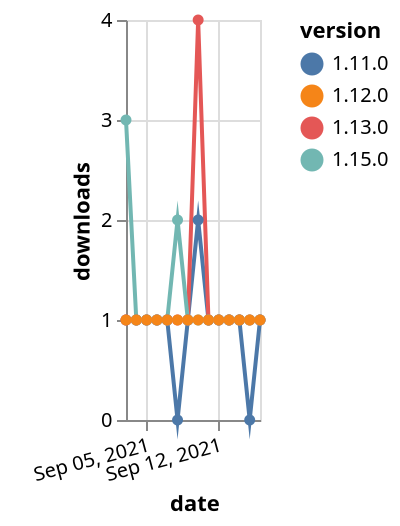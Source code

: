 {"$schema": "https://vega.github.io/schema/vega-lite/v5.json", "description": "A simple bar chart with embedded data.", "data": {"values": [{"date": "2021-09-03", "total": 332, "delta": 1, "version": "1.11.0"}, {"date": "2021-09-04", "total": 333, "delta": 1, "version": "1.11.0"}, {"date": "2021-09-05", "total": 334, "delta": 1, "version": "1.11.0"}, {"date": "2021-09-06", "total": 335, "delta": 1, "version": "1.11.0"}, {"date": "2021-09-07", "total": 336, "delta": 1, "version": "1.11.0"}, {"date": "2021-09-08", "total": 336, "delta": 0, "version": "1.11.0"}, {"date": "2021-09-09", "total": 337, "delta": 1, "version": "1.11.0"}, {"date": "2021-09-10", "total": 339, "delta": 2, "version": "1.11.0"}, {"date": "2021-09-11", "total": 340, "delta": 1, "version": "1.11.0"}, {"date": "2021-09-12", "total": 341, "delta": 1, "version": "1.11.0"}, {"date": "2021-09-13", "total": 342, "delta": 1, "version": "1.11.0"}, {"date": "2021-09-14", "total": 343, "delta": 1, "version": "1.11.0"}, {"date": "2021-09-15", "total": 343, "delta": 0, "version": "1.11.0"}, {"date": "2021-09-16", "total": 344, "delta": 1, "version": "1.11.0"}, {"date": "2021-09-03", "total": 287, "delta": 1, "version": "1.13.0"}, {"date": "2021-09-04", "total": 288, "delta": 1, "version": "1.13.0"}, {"date": "2021-09-05", "total": 289, "delta": 1, "version": "1.13.0"}, {"date": "2021-09-06", "total": 290, "delta": 1, "version": "1.13.0"}, {"date": "2021-09-07", "total": 291, "delta": 1, "version": "1.13.0"}, {"date": "2021-09-08", "total": 292, "delta": 1, "version": "1.13.0"}, {"date": "2021-09-09", "total": 293, "delta": 1, "version": "1.13.0"}, {"date": "2021-09-10", "total": 297, "delta": 4, "version": "1.13.0"}, {"date": "2021-09-11", "total": 298, "delta": 1, "version": "1.13.0"}, {"date": "2021-09-12", "total": 299, "delta": 1, "version": "1.13.0"}, {"date": "2021-09-13", "total": 300, "delta": 1, "version": "1.13.0"}, {"date": "2021-09-14", "total": 301, "delta": 1, "version": "1.13.0"}, {"date": "2021-09-15", "total": 302, "delta": 1, "version": "1.13.0"}, {"date": "2021-09-16", "total": 303, "delta": 1, "version": "1.13.0"}, {"date": "2021-09-03", "total": 120, "delta": 3, "version": "1.15.0"}, {"date": "2021-09-04", "total": 121, "delta": 1, "version": "1.15.0"}, {"date": "2021-09-05", "total": 122, "delta": 1, "version": "1.15.0"}, {"date": "2021-09-06", "total": 123, "delta": 1, "version": "1.15.0"}, {"date": "2021-09-07", "total": 124, "delta": 1, "version": "1.15.0"}, {"date": "2021-09-08", "total": 126, "delta": 2, "version": "1.15.0"}, {"date": "2021-09-09", "total": 127, "delta": 1, "version": "1.15.0"}, {"date": "2021-09-10", "total": 128, "delta": 1, "version": "1.15.0"}, {"date": "2021-09-11", "total": 129, "delta": 1, "version": "1.15.0"}, {"date": "2021-09-12", "total": 130, "delta": 1, "version": "1.15.0"}, {"date": "2021-09-13", "total": 131, "delta": 1, "version": "1.15.0"}, {"date": "2021-09-14", "total": 132, "delta": 1, "version": "1.15.0"}, {"date": "2021-09-15", "total": 133, "delta": 1, "version": "1.15.0"}, {"date": "2021-09-16", "total": 134, "delta": 1, "version": "1.15.0"}, {"date": "2021-09-03", "total": 178, "delta": 1, "version": "1.12.0"}, {"date": "2021-09-04", "total": 179, "delta": 1, "version": "1.12.0"}, {"date": "2021-09-05", "total": 180, "delta": 1, "version": "1.12.0"}, {"date": "2021-09-06", "total": 181, "delta": 1, "version": "1.12.0"}, {"date": "2021-09-07", "total": 182, "delta": 1, "version": "1.12.0"}, {"date": "2021-09-08", "total": 183, "delta": 1, "version": "1.12.0"}, {"date": "2021-09-09", "total": 184, "delta": 1, "version": "1.12.0"}, {"date": "2021-09-10", "total": 185, "delta": 1, "version": "1.12.0"}, {"date": "2021-09-11", "total": 186, "delta": 1, "version": "1.12.0"}, {"date": "2021-09-12", "total": 187, "delta": 1, "version": "1.12.0"}, {"date": "2021-09-13", "total": 188, "delta": 1, "version": "1.12.0"}, {"date": "2021-09-14", "total": 189, "delta": 1, "version": "1.12.0"}, {"date": "2021-09-15", "total": 190, "delta": 1, "version": "1.12.0"}, {"date": "2021-09-16", "total": 191, "delta": 1, "version": "1.12.0"}]}, "width": "container", "mark": {"type": "line", "point": {"filled": true}}, "encoding": {"x": {"field": "date", "type": "temporal", "timeUnit": "yearmonthdate", "title": "date", "axis": {"labelAngle": -15}}, "y": {"field": "delta", "type": "quantitative", "title": "downloads"}, "color": {"field": "version", "type": "nominal"}, "tooltip": {"field": "delta"}}}